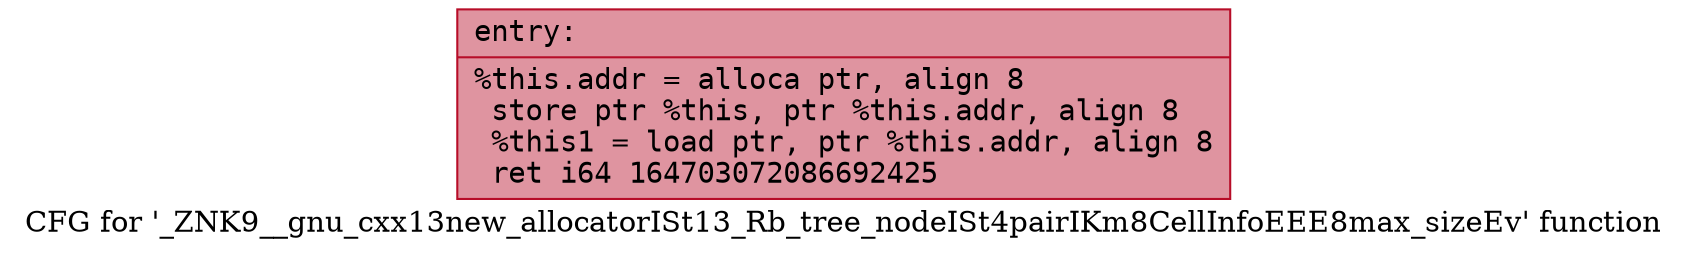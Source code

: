 digraph "CFG for '_ZNK9__gnu_cxx13new_allocatorISt13_Rb_tree_nodeISt4pairIKm8CellInfoEEE8max_sizeEv' function" {
	label="CFG for '_ZNK9__gnu_cxx13new_allocatorISt13_Rb_tree_nodeISt4pairIKm8CellInfoEEE8max_sizeEv' function";

	Node0x562da205cb50 [shape=record,color="#b70d28ff", style=filled, fillcolor="#b70d2870" fontname="Courier",label="{entry:\l|  %this.addr = alloca ptr, align 8\l  store ptr %this, ptr %this.addr, align 8\l  %this1 = load ptr, ptr %this.addr, align 8\l  ret i64 164703072086692425\l}"];
}
